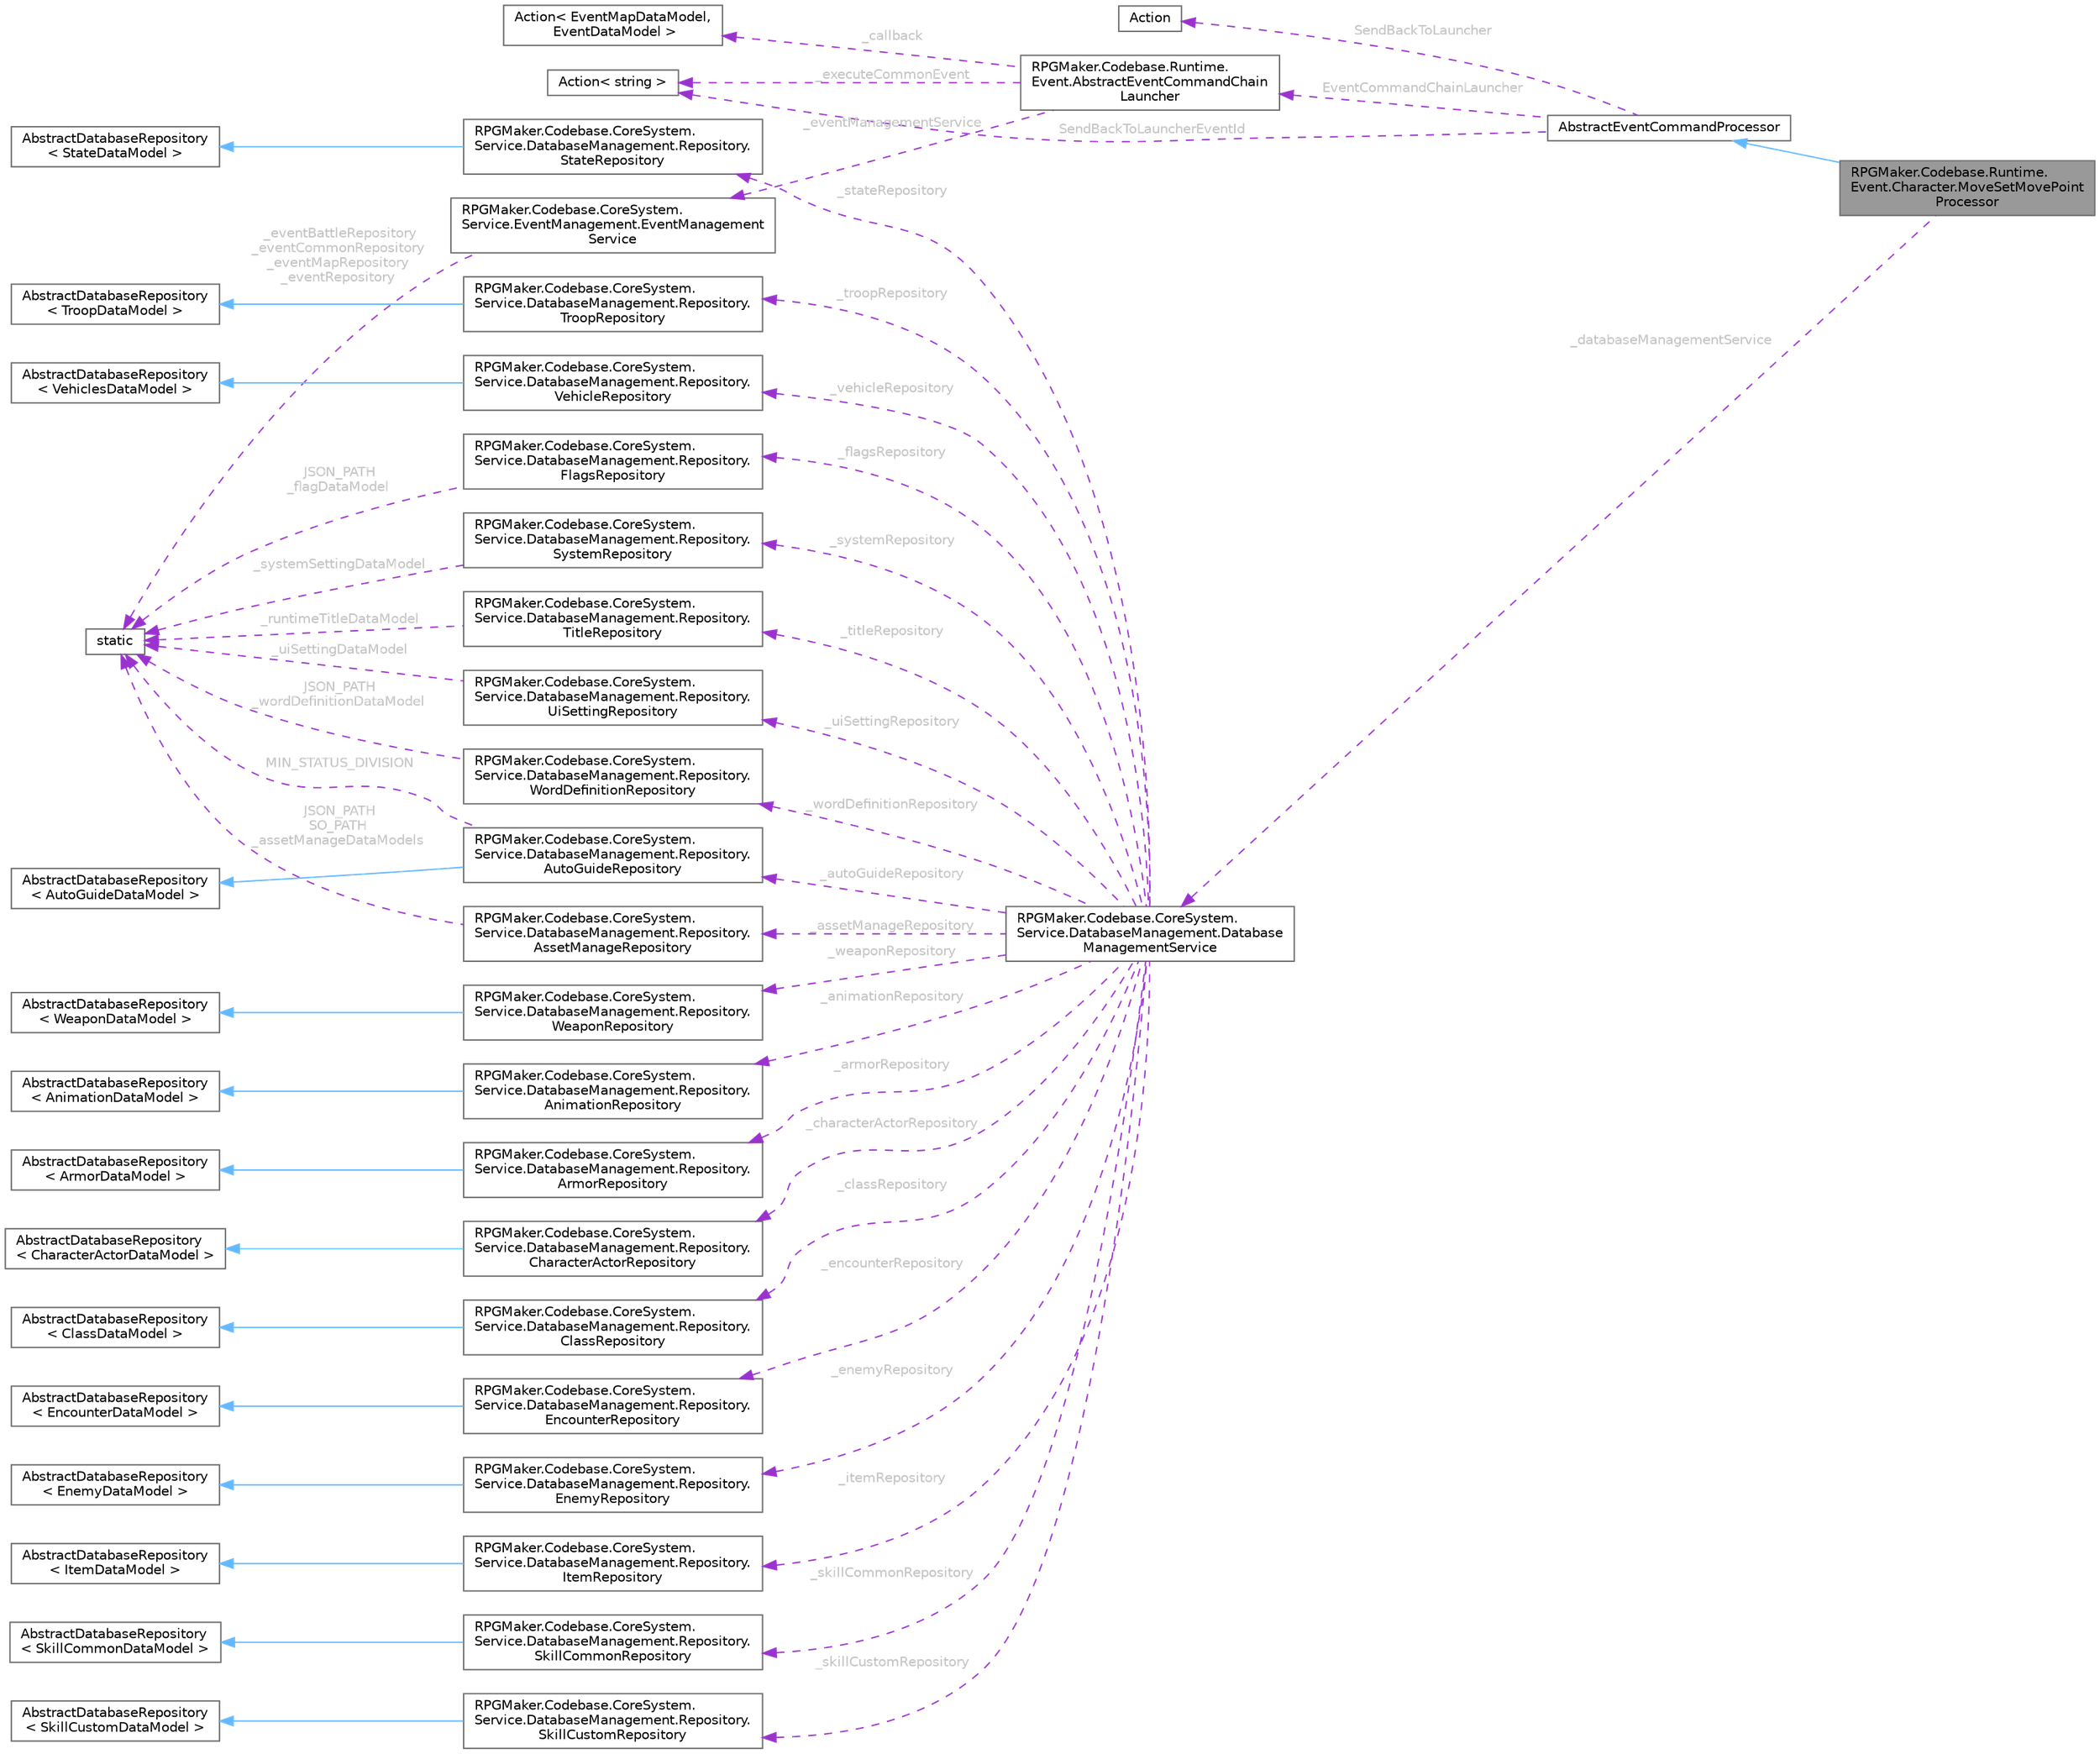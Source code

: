 digraph "RPGMaker.Codebase.Runtime.Event.Character.MoveSetMovePointProcessor"
{
 // LATEX_PDF_SIZE
  bgcolor="transparent";
  edge [fontname=Helvetica,fontsize=10,labelfontname=Helvetica,labelfontsize=10];
  node [fontname=Helvetica,fontsize=10,shape=box,height=0.2,width=0.4];
  rankdir="LR";
  Node1 [id="Node000001",label="RPGMaker.Codebase.Runtime.\lEvent.Character.MoveSetMovePoint\lProcessor",height=0.2,width=0.4,color="gray40", fillcolor="grey60", style="filled", fontcolor="black",tooltip="移動設定移動点処理機"];
  Node2 -> Node1 [id="edge1_Node000001_Node000002",dir="back",color="steelblue1",style="solid",tooltip=" "];
  Node2 [id="Node000002",label="AbstractEventCommandProcessor",height=0.2,width=0.4,color="gray40", fillcolor="white", style="filled",URL="$d9/de5/class_r_p_g_maker_1_1_codebase_1_1_runtime_1_1_event_1_1_abstract_event_command_processor.html",tooltip="抽象イベント・コマンド処理機"];
  Node3 -> Node2 [id="edge2_Node000002_Node000003",dir="back",color="darkorchid3",style="dashed",tooltip=" ",label=" EventCommandChainLauncher",fontcolor="grey" ];
  Node3 [id="Node000003",label="RPGMaker.Codebase.Runtime.\lEvent.AbstractEventCommandChain\lLauncher",height=0.2,width=0.4,color="gray40", fillcolor="white", style="filled",URL="$d4/dd0/class_r_p_g_maker_1_1_codebase_1_1_runtime_1_1_event_1_1_abstract_event_command_chain_launcher.html",tooltip="イベントのChainLauncherの基底クラス"];
  Node4 -> Node3 [id="edge3_Node000003_Node000004",dir="back",color="darkorchid3",style="dashed",tooltip=" ",label=" _callback",fontcolor="grey" ];
  Node4 [id="Node000004",label="Action\< EventMapDataModel,\l EventDataModel \>",height=0.2,width=0.4,color="gray40", fillcolor="white", style="filled",tooltip=" "];
  Node5 -> Node3 [id="edge4_Node000003_Node000005",dir="back",color="darkorchid3",style="dashed",tooltip=" ",label=" _executeCommonEvent",fontcolor="grey" ];
  Node5 [id="Node000005",label="Action\< string \>",height=0.2,width=0.4,color="gray40", fillcolor="white", style="filled",tooltip=" "];
  Node6 -> Node3 [id="edge5_Node000003_Node000006",dir="back",color="darkorchid3",style="dashed",tooltip=" ",label=" _eventManagementService",fontcolor="grey" ];
  Node6 [id="Node000006",label="RPGMaker.Codebase.CoreSystem.\lService.EventManagement.EventManagement\lService",height=0.2,width=0.4,color="gray40", fillcolor="white", style="filled",URL="$d5/d7b/class_r_p_g_maker_1_1_codebase_1_1_core_system_1_1_service_1_1_event_management_1_1_event_management_service.html",tooltip=" "];
  Node7 -> Node6 [id="edge6_Node000006_Node000007",dir="back",color="darkorchid3",style="dashed",tooltip=" ",label=" _eventBattleRepository\n_eventCommonRepository\n_eventMapRepository\n_eventRepository",fontcolor="grey" ];
  Node7 [id="Node000007",label="static",height=0.2,width=0.4,color="gray40", fillcolor="white", style="filled",tooltip=" "];
  Node8 -> Node2 [id="edge7_Node000002_Node000008",dir="back",color="darkorchid3",style="dashed",tooltip=" ",label=" SendBackToLauncher",fontcolor="grey" ];
  Node8 [id="Node000008",label="Action",height=0.2,width=0.4,color="gray40", fillcolor="white", style="filled",tooltip=" "];
  Node5 -> Node2 [id="edge8_Node000002_Node000005",dir="back",color="darkorchid3",style="dashed",tooltip=" ",label=" SendBackToLauncherEventId",fontcolor="grey" ];
  Node9 -> Node1 [id="edge9_Node000001_Node000009",dir="back",color="darkorchid3",style="dashed",tooltip=" ",label=" _databaseManagementService",fontcolor="grey" ];
  Node9 [id="Node000009",label="RPGMaker.Codebase.CoreSystem.\lService.DatabaseManagement.Database\lManagementService",height=0.2,width=0.4,color="gray40", fillcolor="white", style="filled",URL="$db/db0/class_r_p_g_maker_1_1_codebase_1_1_core_system_1_1_service_1_1_database_management_1_1_database_management_service.html",tooltip=" "];
  Node10 -> Node9 [id="edge10_Node000009_Node000010",dir="back",color="darkorchid3",style="dashed",tooltip=" ",label=" _animationRepository",fontcolor="grey" ];
  Node10 [id="Node000010",label="RPGMaker.Codebase.CoreSystem.\lService.DatabaseManagement.Repository.\lAnimationRepository",height=0.2,width=0.4,color="gray40", fillcolor="white", style="filled",URL="$d5/deb/class_r_p_g_maker_1_1_codebase_1_1_core_system_1_1_service_1_1_database_management_1_1_repository_1_1_animation_repository.html",tooltip="アニメーション置き場"];
  Node11 -> Node10 [id="edge11_Node000010_Node000011",dir="back",color="steelblue1",style="solid",tooltip=" "];
  Node11 [id="Node000011",label="AbstractDatabaseRepository\l\< AnimationDataModel \>",height=0.2,width=0.4,color="gray40", fillcolor="white", style="filled",tooltip=" "];
  Node12 -> Node9 [id="edge12_Node000009_Node000012",dir="back",color="darkorchid3",style="dashed",tooltip=" ",label=" _armorRepository",fontcolor="grey" ];
  Node12 [id="Node000012",label="RPGMaker.Codebase.CoreSystem.\lService.DatabaseManagement.Repository.\lArmorRepository",height=0.2,width=0.4,color="gray40", fillcolor="white", style="filled",URL="$d5/d5e/class_r_p_g_maker_1_1_codebase_1_1_core_system_1_1_service_1_1_database_management_1_1_repository_1_1_armor_repository.html",tooltip=" "];
  Node13 -> Node12 [id="edge13_Node000012_Node000013",dir="back",color="steelblue1",style="solid",tooltip=" "];
  Node13 [id="Node000013",label="AbstractDatabaseRepository\l\< ArmorDataModel \>",height=0.2,width=0.4,color="gray40", fillcolor="white", style="filled",tooltip=" "];
  Node14 -> Node9 [id="edge14_Node000009_Node000014",dir="back",color="darkorchid3",style="dashed",tooltip=" ",label=" _assetManageRepository",fontcolor="grey" ];
  Node14 [id="Node000014",label="RPGMaker.Codebase.CoreSystem.\lService.DatabaseManagement.Repository.\lAssetManageRepository",height=0.2,width=0.4,color="gray40", fillcolor="white", style="filled",URL="$d7/db3/class_r_p_g_maker_1_1_codebase_1_1_core_system_1_1_service_1_1_database_management_1_1_repository_1_1_asset_manage_repository.html",tooltip=" "];
  Node7 -> Node14 [id="edge15_Node000014_Node000007",dir="back",color="darkorchid3",style="dashed",tooltip=" ",label=" JSON_PATH\nSO_PATH\n_assetManageDataModels",fontcolor="grey" ];
  Node15 -> Node9 [id="edge16_Node000009_Node000015",dir="back",color="darkorchid3",style="dashed",tooltip=" ",label=" _autoGuideRepository",fontcolor="grey" ];
  Node15 [id="Node000015",label="RPGMaker.Codebase.CoreSystem.\lService.DatabaseManagement.Repository.\lAutoGuideRepository",height=0.2,width=0.4,color="gray40", fillcolor="white", style="filled",URL="$dc/d23/class_r_p_g_maker_1_1_codebase_1_1_core_system_1_1_service_1_1_database_management_1_1_repository_1_1_auto_guide_repository.html",tooltip=" "];
  Node16 -> Node15 [id="edge17_Node000015_Node000016",dir="back",color="steelblue1",style="solid",tooltip=" "];
  Node16 [id="Node000016",label="AbstractDatabaseRepository\l\< AutoGuideDataModel \>",height=0.2,width=0.4,color="gray40", fillcolor="white", style="filled",tooltip=" "];
  Node7 -> Node15 [id="edge18_Node000015_Node000007",dir="back",color="darkorchid3",style="dashed",tooltip=" ",label=" MIN_STATUS_DIVISION",fontcolor="grey" ];
  Node17 -> Node9 [id="edge19_Node000009_Node000017",dir="back",color="darkorchid3",style="dashed",tooltip=" ",label=" _characterActorRepository",fontcolor="grey" ];
  Node17 [id="Node000017",label="RPGMaker.Codebase.CoreSystem.\lService.DatabaseManagement.Repository.\lCharacterActorRepository",height=0.2,width=0.4,color="gray40", fillcolor="white", style="filled",URL="$dc/d27/class_r_p_g_maker_1_1_codebase_1_1_core_system_1_1_service_1_1_database_management_1_1_repositor67544213d6af3013901ca89c3e4d5d21.html",tooltip=" "];
  Node18 -> Node17 [id="edge20_Node000017_Node000018",dir="back",color="steelblue1",style="solid",tooltip=" "];
  Node18 [id="Node000018",label="AbstractDatabaseRepository\l\< CharacterActorDataModel \>",height=0.2,width=0.4,color="gray40", fillcolor="white", style="filled",tooltip=" "];
  Node19 -> Node9 [id="edge21_Node000009_Node000019",dir="back",color="darkorchid3",style="dashed",tooltip=" ",label=" _classRepository",fontcolor="grey" ];
  Node19 [id="Node000019",label="RPGMaker.Codebase.CoreSystem.\lService.DatabaseManagement.Repository.\lClassRepository",height=0.2,width=0.4,color="gray40", fillcolor="white", style="filled",URL="$d5/df3/class_r_p_g_maker_1_1_codebase_1_1_core_system_1_1_service_1_1_database_management_1_1_repository_1_1_class_repository.html",tooltip=" "];
  Node20 -> Node19 [id="edge22_Node000019_Node000020",dir="back",color="steelblue1",style="solid",tooltip=" "];
  Node20 [id="Node000020",label="AbstractDatabaseRepository\l\< ClassDataModel \>",height=0.2,width=0.4,color="gray40", fillcolor="white", style="filled",tooltip=" "];
  Node21 -> Node9 [id="edge23_Node000009_Node000021",dir="back",color="darkorchid3",style="dashed",tooltip=" ",label=" _encounterRepository",fontcolor="grey" ];
  Node21 [id="Node000021",label="RPGMaker.Codebase.CoreSystem.\lService.DatabaseManagement.Repository.\lEncounterRepository",height=0.2,width=0.4,color="gray40", fillcolor="white", style="filled",URL="$d3/dae/class_r_p_g_maker_1_1_codebase_1_1_core_system_1_1_service_1_1_database_management_1_1_repository_1_1_encounter_repository.html",tooltip=" "];
  Node22 -> Node21 [id="edge24_Node000021_Node000022",dir="back",color="steelblue1",style="solid",tooltip=" "];
  Node22 [id="Node000022",label="AbstractDatabaseRepository\l\< EncounterDataModel \>",height=0.2,width=0.4,color="gray40", fillcolor="white", style="filled",tooltip=" "];
  Node23 -> Node9 [id="edge25_Node000009_Node000023",dir="back",color="darkorchid3",style="dashed",tooltip=" ",label=" _enemyRepository",fontcolor="grey" ];
  Node23 [id="Node000023",label="RPGMaker.Codebase.CoreSystem.\lService.DatabaseManagement.Repository.\lEnemyRepository",height=0.2,width=0.4,color="gray40", fillcolor="white", style="filled",URL="$d4/d59/class_r_p_g_maker_1_1_codebase_1_1_core_system_1_1_service_1_1_database_management_1_1_repository_1_1_enemy_repository.html",tooltip=" "];
  Node24 -> Node23 [id="edge26_Node000023_Node000024",dir="back",color="steelblue1",style="solid",tooltip=" "];
  Node24 [id="Node000024",label="AbstractDatabaseRepository\l\< EnemyDataModel \>",height=0.2,width=0.4,color="gray40", fillcolor="white", style="filled",tooltip=" "];
  Node25 -> Node9 [id="edge27_Node000009_Node000025",dir="back",color="darkorchid3",style="dashed",tooltip=" ",label=" _flagsRepository",fontcolor="grey" ];
  Node25 [id="Node000025",label="RPGMaker.Codebase.CoreSystem.\lService.DatabaseManagement.Repository.\lFlagsRepository",height=0.2,width=0.4,color="gray40", fillcolor="white", style="filled",URL="$dd/db4/class_r_p_g_maker_1_1_codebase_1_1_core_system_1_1_service_1_1_database_management_1_1_repository_1_1_flags_repository.html",tooltip=" "];
  Node7 -> Node25 [id="edge28_Node000025_Node000007",dir="back",color="darkorchid3",style="dashed",tooltip=" ",label=" JSON_PATH\n_flagDataModel",fontcolor="grey" ];
  Node26 -> Node9 [id="edge29_Node000009_Node000026",dir="back",color="darkorchid3",style="dashed",tooltip=" ",label=" _itemRepository",fontcolor="grey" ];
  Node26 [id="Node000026",label="RPGMaker.Codebase.CoreSystem.\lService.DatabaseManagement.Repository.\lItemRepository",height=0.2,width=0.4,color="gray40", fillcolor="white", style="filled",URL="$dd/d1d/class_r_p_g_maker_1_1_codebase_1_1_core_system_1_1_service_1_1_database_management_1_1_repository_1_1_item_repository.html",tooltip=" "];
  Node27 -> Node26 [id="edge30_Node000026_Node000027",dir="back",color="steelblue1",style="solid",tooltip=" "];
  Node27 [id="Node000027",label="AbstractDatabaseRepository\l\< ItemDataModel \>",height=0.2,width=0.4,color="gray40", fillcolor="white", style="filled",tooltip=" "];
  Node28 -> Node9 [id="edge31_Node000009_Node000028",dir="back",color="darkorchid3",style="dashed",tooltip=" ",label=" _skillCommonRepository",fontcolor="grey" ];
  Node28 [id="Node000028",label="RPGMaker.Codebase.CoreSystem.\lService.DatabaseManagement.Repository.\lSkillCommonRepository",height=0.2,width=0.4,color="gray40", fillcolor="white", style="filled",URL="$da/d52/class_r_p_g_maker_1_1_codebase_1_1_core_system_1_1_service_1_1_database_management_1_1_repository_1_1_skill_common_repository.html",tooltip=" "];
  Node29 -> Node28 [id="edge32_Node000028_Node000029",dir="back",color="steelblue1",style="solid",tooltip=" "];
  Node29 [id="Node000029",label="AbstractDatabaseRepository\l\< SkillCommonDataModel \>",height=0.2,width=0.4,color="gray40", fillcolor="white", style="filled",tooltip=" "];
  Node30 -> Node9 [id="edge33_Node000009_Node000030",dir="back",color="darkorchid3",style="dashed",tooltip=" ",label=" _skillCustomRepository",fontcolor="grey" ];
  Node30 [id="Node000030",label="RPGMaker.Codebase.CoreSystem.\lService.DatabaseManagement.Repository.\lSkillCustomRepository",height=0.2,width=0.4,color="gray40", fillcolor="white", style="filled",URL="$df/d9d/class_r_p_g_maker_1_1_codebase_1_1_core_system_1_1_service_1_1_database_management_1_1_repository_1_1_skill_custom_repository.html",tooltip=" "];
  Node31 -> Node30 [id="edge34_Node000030_Node000031",dir="back",color="steelblue1",style="solid",tooltip=" "];
  Node31 [id="Node000031",label="AbstractDatabaseRepository\l\< SkillCustomDataModel \>",height=0.2,width=0.4,color="gray40", fillcolor="white", style="filled",tooltip=" "];
  Node32 -> Node9 [id="edge35_Node000009_Node000032",dir="back",color="darkorchid3",style="dashed",tooltip=" ",label=" _stateRepository",fontcolor="grey" ];
  Node32 [id="Node000032",label="RPGMaker.Codebase.CoreSystem.\lService.DatabaseManagement.Repository.\lStateRepository",height=0.2,width=0.4,color="gray40", fillcolor="white", style="filled",URL="$d0/d34/class_r_p_g_maker_1_1_codebase_1_1_core_system_1_1_service_1_1_database_management_1_1_repository_1_1_state_repository.html",tooltip=" "];
  Node33 -> Node32 [id="edge36_Node000032_Node000033",dir="back",color="steelblue1",style="solid",tooltip=" "];
  Node33 [id="Node000033",label="AbstractDatabaseRepository\l\< StateDataModel \>",height=0.2,width=0.4,color="gray40", fillcolor="white", style="filled",tooltip=" "];
  Node34 -> Node9 [id="edge37_Node000009_Node000034",dir="back",color="darkorchid3",style="dashed",tooltip=" ",label=" _systemRepository",fontcolor="grey" ];
  Node34 [id="Node000034",label="RPGMaker.Codebase.CoreSystem.\lService.DatabaseManagement.Repository.\lSystemRepository",height=0.2,width=0.4,color="gray40", fillcolor="white", style="filled",URL="$d6/d55/class_r_p_g_maker_1_1_codebase_1_1_core_system_1_1_service_1_1_database_management_1_1_repository_1_1_system_repository.html",tooltip=" "];
  Node7 -> Node34 [id="edge38_Node000034_Node000007",dir="back",color="darkorchid3",style="dashed",tooltip=" ",label=" _systemSettingDataModel",fontcolor="grey" ];
  Node35 -> Node9 [id="edge39_Node000009_Node000035",dir="back",color="darkorchid3",style="dashed",tooltip=" ",label=" _titleRepository",fontcolor="grey" ];
  Node35 [id="Node000035",label="RPGMaker.Codebase.CoreSystem.\lService.DatabaseManagement.Repository.\lTitleRepository",height=0.2,width=0.4,color="gray40", fillcolor="white", style="filled",URL="$d6/d61/class_r_p_g_maker_1_1_codebase_1_1_core_system_1_1_service_1_1_database_management_1_1_repository_1_1_title_repository.html",tooltip=" "];
  Node7 -> Node35 [id="edge40_Node000035_Node000007",dir="back",color="darkorchid3",style="dashed",tooltip=" ",label=" _runtimeTitleDataModel",fontcolor="grey" ];
  Node36 -> Node9 [id="edge41_Node000009_Node000036",dir="back",color="darkorchid3",style="dashed",tooltip=" ",label=" _troopRepository",fontcolor="grey" ];
  Node36 [id="Node000036",label="RPGMaker.Codebase.CoreSystem.\lService.DatabaseManagement.Repository.\lTroopRepository",height=0.2,width=0.4,color="gray40", fillcolor="white", style="filled",URL="$d6/d3e/class_r_p_g_maker_1_1_codebase_1_1_core_system_1_1_service_1_1_database_management_1_1_repository_1_1_troop_repository.html",tooltip=" "];
  Node37 -> Node36 [id="edge42_Node000036_Node000037",dir="back",color="steelblue1",style="solid",tooltip=" "];
  Node37 [id="Node000037",label="AbstractDatabaseRepository\l\< TroopDataModel \>",height=0.2,width=0.4,color="gray40", fillcolor="white", style="filled",tooltip=" "];
  Node38 -> Node9 [id="edge43_Node000009_Node000038",dir="back",color="darkorchid3",style="dashed",tooltip=" ",label=" _uiSettingRepository",fontcolor="grey" ];
  Node38 [id="Node000038",label="RPGMaker.Codebase.CoreSystem.\lService.DatabaseManagement.Repository.\lUiSettingRepository",height=0.2,width=0.4,color="gray40", fillcolor="white", style="filled",URL="$de/d41/class_r_p_g_maker_1_1_codebase_1_1_core_system_1_1_service_1_1_database_management_1_1_repository_1_1_ui_setting_repository.html",tooltip=" "];
  Node7 -> Node38 [id="edge44_Node000038_Node000007",dir="back",color="darkorchid3",style="dashed",tooltip=" ",label=" _uiSettingDataModel",fontcolor="grey" ];
  Node39 -> Node9 [id="edge45_Node000009_Node000039",dir="back",color="darkorchid3",style="dashed",tooltip=" ",label=" _vehicleRepository",fontcolor="grey" ];
  Node39 [id="Node000039",label="RPGMaker.Codebase.CoreSystem.\lService.DatabaseManagement.Repository.\lVehicleRepository",height=0.2,width=0.4,color="gray40", fillcolor="white", style="filled",URL="$dc/dcd/class_r_p_g_maker_1_1_codebase_1_1_core_system_1_1_service_1_1_database_management_1_1_repository_1_1_vehicle_repository.html",tooltip=" "];
  Node40 -> Node39 [id="edge46_Node000039_Node000040",dir="back",color="steelblue1",style="solid",tooltip=" "];
  Node40 [id="Node000040",label="AbstractDatabaseRepository\l\< VehiclesDataModel \>",height=0.2,width=0.4,color="gray40", fillcolor="white", style="filled",tooltip=" "];
  Node41 -> Node9 [id="edge47_Node000009_Node000041",dir="back",color="darkorchid3",style="dashed",tooltip=" ",label=" _weaponRepository",fontcolor="grey" ];
  Node41 [id="Node000041",label="RPGMaker.Codebase.CoreSystem.\lService.DatabaseManagement.Repository.\lWeaponRepository",height=0.2,width=0.4,color="gray40", fillcolor="white", style="filled",URL="$de/d23/class_r_p_g_maker_1_1_codebase_1_1_core_system_1_1_service_1_1_database_management_1_1_repository_1_1_weapon_repository.html",tooltip=" "];
  Node42 -> Node41 [id="edge48_Node000041_Node000042",dir="back",color="steelblue1",style="solid",tooltip=" "];
  Node42 [id="Node000042",label="AbstractDatabaseRepository\l\< WeaponDataModel \>",height=0.2,width=0.4,color="gray40", fillcolor="white", style="filled",tooltip=" "];
  Node43 -> Node9 [id="edge49_Node000009_Node000043",dir="back",color="darkorchid3",style="dashed",tooltip=" ",label=" _wordDefinitionRepository",fontcolor="grey" ];
  Node43 [id="Node000043",label="RPGMaker.Codebase.CoreSystem.\lService.DatabaseManagement.Repository.\lWordDefinitionRepository",height=0.2,width=0.4,color="gray40", fillcolor="white", style="filled",URL="$d0/d25/class_r_p_g_maker_1_1_codebase_1_1_core_system_1_1_service_1_1_database_management_1_1_repositor810f9e3871d1afeaa788d9c5df5cdd13.html",tooltip=" "];
  Node7 -> Node43 [id="edge50_Node000043_Node000007",dir="back",color="darkorchid3",style="dashed",tooltip=" ",label=" JSON_PATH\n_wordDefinitionDataModel",fontcolor="grey" ];
}
